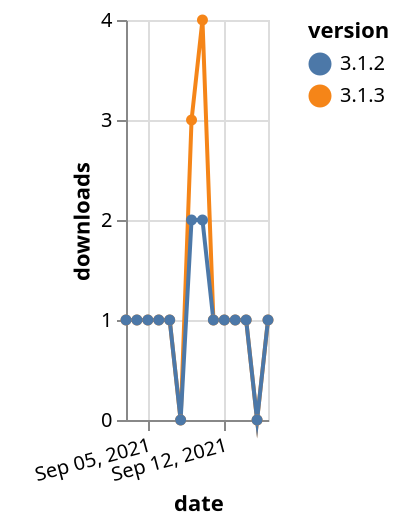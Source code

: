 {"$schema": "https://vega.github.io/schema/vega-lite/v5.json", "description": "A simple bar chart with embedded data.", "data": {"values": [{"date": "2021-09-03", "total": 212, "delta": 1, "version": "3.1.3"}, {"date": "2021-09-04", "total": 213, "delta": 1, "version": "3.1.3"}, {"date": "2021-09-05", "total": 214, "delta": 1, "version": "3.1.3"}, {"date": "2021-09-06", "total": 215, "delta": 1, "version": "3.1.3"}, {"date": "2021-09-07", "total": 216, "delta": 1, "version": "3.1.3"}, {"date": "2021-09-08", "total": 216, "delta": 0, "version": "3.1.3"}, {"date": "2021-09-09", "total": 219, "delta": 3, "version": "3.1.3"}, {"date": "2021-09-10", "total": 223, "delta": 4, "version": "3.1.3"}, {"date": "2021-09-11", "total": 224, "delta": 1, "version": "3.1.3"}, {"date": "2021-09-12", "total": 225, "delta": 1, "version": "3.1.3"}, {"date": "2021-09-13", "total": 226, "delta": 1, "version": "3.1.3"}, {"date": "2021-09-14", "total": 227, "delta": 1, "version": "3.1.3"}, {"date": "2021-09-15", "total": 227, "delta": 0, "version": "3.1.3"}, {"date": "2021-09-16", "total": 228, "delta": 1, "version": "3.1.3"}, {"date": "2021-09-03", "total": 359, "delta": 1, "version": "3.1.2"}, {"date": "2021-09-04", "total": 360, "delta": 1, "version": "3.1.2"}, {"date": "2021-09-05", "total": 361, "delta": 1, "version": "3.1.2"}, {"date": "2021-09-06", "total": 362, "delta": 1, "version": "3.1.2"}, {"date": "2021-09-07", "total": 363, "delta": 1, "version": "3.1.2"}, {"date": "2021-09-08", "total": 363, "delta": 0, "version": "3.1.2"}, {"date": "2021-09-09", "total": 365, "delta": 2, "version": "3.1.2"}, {"date": "2021-09-10", "total": 367, "delta": 2, "version": "3.1.2"}, {"date": "2021-09-11", "total": 368, "delta": 1, "version": "3.1.2"}, {"date": "2021-09-12", "total": 369, "delta": 1, "version": "3.1.2"}, {"date": "2021-09-13", "total": 370, "delta": 1, "version": "3.1.2"}, {"date": "2021-09-14", "total": 371, "delta": 1, "version": "3.1.2"}, {"date": "2021-09-15", "total": 371, "delta": 0, "version": "3.1.2"}, {"date": "2021-09-16", "total": 372, "delta": 1, "version": "3.1.2"}]}, "width": "container", "mark": {"type": "line", "point": {"filled": true}}, "encoding": {"x": {"field": "date", "type": "temporal", "timeUnit": "yearmonthdate", "title": "date", "axis": {"labelAngle": -15}}, "y": {"field": "delta", "type": "quantitative", "title": "downloads"}, "color": {"field": "version", "type": "nominal"}, "tooltip": {"field": "delta"}}}